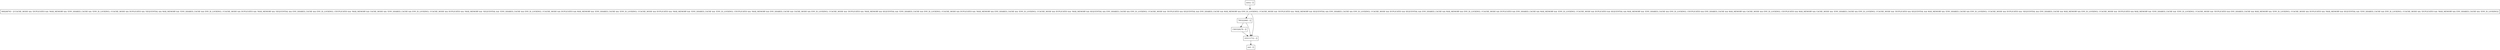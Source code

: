 digraph doCriticalEviction {
node [shape=record];
entry [label="entry - []"];
exit [label="exit - []"];
908268763 [label="908268763 - [(!CACHE_MODE && !DUPLICATES && !MAX_MEMORY && !ENV_SHARED_CACHE && !ENV_IS_LOCKING), (!CACHE_MODE && DUPLICATES && !SEQUENTIAL && MAX_MEMORY && !ENV_SHARED_CACHE && ENV_IS_LOCKING), (!CACHE_MODE && DUPLICATES && !MAX_MEMORY && !SEQUENTIAL && ENV_SHARED_CACHE && ENV_IS_LOCKING), (!DUPLICATES && !MAX_MEMORY && CACHE_MODE && !ENV_SHARED_CACHE && ENV_IS_LOCKING), (!CACHE_MODE && DUPLICATES && !MAX_MEMORY && !SEQUENTIAL && !ENV_SHARED_CACHE && ENV_IS_LOCKING), (!CACHE_MODE && DUPLICATES && MAX_MEMORY && !ENV_SHARED_CACHE && !ENV_IS_LOCKING), (!CACHE_MODE && DUPLICATES && !MAX_MEMORY && !ENV_SHARED_CACHE && !ENV_IS_LOCKING), (!DUPLICATES && !MAX_MEMORY && ENV_SHARED_CACHE && CACHE_MODE && ENV_IS_LOCKING), (!CACHE_MODE && !DUPLICATES && !MAX_MEMORY && SEQUENTIAL && !ENV_SHARED_CACHE && ENV_IS_LOCKING), (!CACHE_MODE && DUPLICATES && !MAX_MEMORY && ENV_SHARED_CACHE && !ENV_IS_LOCKING), (!CACHE_MODE && DUPLICATES && !MAX_MEMORY && SEQUENTIAL && ENV_SHARED_CACHE && ENV_IS_LOCKING), (!CACHE_MODE && !DUPLICATES && SEQUENTIAL && ENV_SHARED_CACHE && MAX_MEMORY && ENV_IS_LOCKING), (!CACHE_MODE && !DUPLICATES && !MAX_MEMORY && SEQUENTIAL && ENV_SHARED_CACHE && ENV_IS_LOCKING), (!CACHE_MODE && DUPLICATES && SEQUENTIAL && ENV_SHARED_CACHE && MAX_MEMORY && ENV_IS_LOCKING), (!CACHE_MODE && DUPLICATES && ENV_SHARED_CACHE && MAX_MEMORY && !ENV_IS_LOCKING), (!CACHE_MODE && DUPLICATES && SEQUENTIAL && MAX_MEMORY && !ENV_SHARED_CACHE && ENV_IS_LOCKING), (!DUPLICATES && ENV_SHARED_CACHE && MAX_MEMORY && CACHE_MODE && ENV_IS_LOCKING), (!DUPLICATES && MAX_MEMORY && CACHE_MODE && !ENV_SHARED_CACHE && ENV_IS_LOCKING), (!CACHE_MODE && !DUPLICATES && SEQUENTIAL && MAX_MEMORY && !ENV_SHARED_CACHE && ENV_IS_LOCKING), (!CACHE_MODE && DUPLICATES && !SEQUENTIAL && ENV_SHARED_CACHE && MAX_MEMORY && ENV_IS_LOCKING), (!CACHE_MODE && !DUPLICATES && MAX_MEMORY && !ENV_SHARED_CACHE && !ENV_IS_LOCKING), (!CACHE_MODE && !DUPLICATES && ENV_SHARED_CACHE && MAX_MEMORY && !ENV_IS_LOCKING), (!CACHE_MODE && DUPLICATES && !MAX_MEMORY && SEQUENTIAL && !ENV_SHARED_CACHE && ENV_IS_LOCKING), (!CACHE_MODE && !DUPLICATES && !MAX_MEMORY && ENV_SHARED_CACHE && !ENV_IS_LOCKING)]"];
1583326270 [label="1583326270 - []"];
795322083 [label="795322083 - []"];
103111712 [label="103111712 - []"];
entry;
exit;
entry -> 908268763;
908268763 -> 795322083;
908268763 -> 103111712;
1583326270 -> 103111712;
795322083 -> 1583326270;
795322083 -> 103111712;
103111712 -> exit;
}
